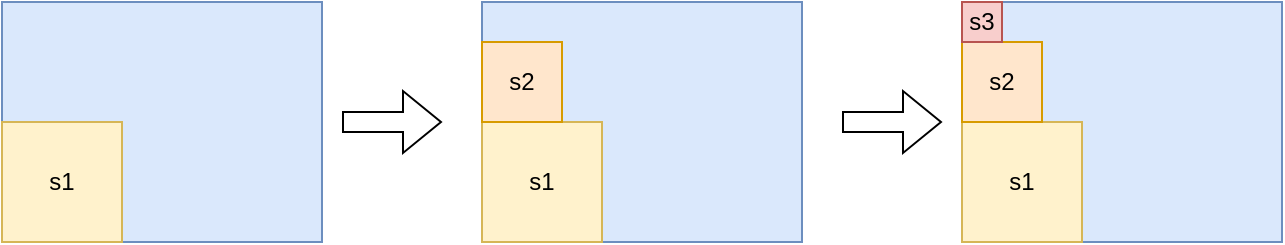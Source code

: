 <mxfile version="20.2.3" type="device"><diagram id="OV-DbWQfnvlYGo3W37bx" name="第 1 页"><mxGraphModel dx="813" dy="502" grid="1" gridSize="10" guides="1" tooltips="1" connect="1" arrows="1" fold="1" page="1" pageScale="1" pageWidth="827" pageHeight="1169" math="0" shadow="0"><root><mxCell id="0"/><mxCell id="1" parent="0"/><mxCell id="HCgGNbFgJ8fnxZtsGyEu-1" value="" style="rounded=0;whiteSpace=wrap;html=1;fillColor=#dae8fc;strokeColor=#6c8ebf;" vertex="1" parent="1"><mxGeometry x="40" y="160" width="160" height="120" as="geometry"/></mxCell><mxCell id="HCgGNbFgJ8fnxZtsGyEu-2" value="s1" style="whiteSpace=wrap;html=1;aspect=fixed;fillColor=#fff2cc;strokeColor=#d6b656;" vertex="1" parent="1"><mxGeometry x="40" y="220" width="60" height="60" as="geometry"/></mxCell><mxCell id="HCgGNbFgJ8fnxZtsGyEu-3" value="" style="rounded=0;whiteSpace=wrap;html=1;fillColor=#dae8fc;strokeColor=#6c8ebf;" vertex="1" parent="1"><mxGeometry x="280" y="160" width="160" height="120" as="geometry"/></mxCell><mxCell id="HCgGNbFgJ8fnxZtsGyEu-5" value="s1" style="whiteSpace=wrap;html=1;aspect=fixed;fillColor=#fff2cc;strokeColor=#d6b656;" vertex="1" parent="1"><mxGeometry x="280" y="220" width="60" height="60" as="geometry"/></mxCell><mxCell id="HCgGNbFgJ8fnxZtsGyEu-6" value="s2" style="whiteSpace=wrap;html=1;aspect=fixed;fillColor=#ffe6cc;strokeColor=#d79b00;" vertex="1" parent="1"><mxGeometry x="280" y="180" width="40" height="40" as="geometry"/></mxCell><mxCell id="HCgGNbFgJ8fnxZtsGyEu-7" value="" style="rounded=0;whiteSpace=wrap;html=1;fillColor=#dae8fc;strokeColor=#6c8ebf;" vertex="1" parent="1"><mxGeometry x="520" y="160" width="160" height="120" as="geometry"/></mxCell><mxCell id="HCgGNbFgJ8fnxZtsGyEu-8" value="s1" style="whiteSpace=wrap;html=1;aspect=fixed;fillColor=#fff2cc;strokeColor=#d6b656;" vertex="1" parent="1"><mxGeometry x="520" y="220" width="60" height="60" as="geometry"/></mxCell><mxCell id="HCgGNbFgJ8fnxZtsGyEu-9" value="s2" style="whiteSpace=wrap;html=1;aspect=fixed;fillColor=#ffe6cc;strokeColor=#d79b00;" vertex="1" parent="1"><mxGeometry x="520" y="180" width="40" height="40" as="geometry"/></mxCell><mxCell id="HCgGNbFgJ8fnxZtsGyEu-10" value="s3" style="whiteSpace=wrap;html=1;aspect=fixed;fillColor=#f8cecc;strokeColor=#b85450;" vertex="1" parent="1"><mxGeometry x="520" y="160" width="20" height="20" as="geometry"/></mxCell><mxCell id="HCgGNbFgJ8fnxZtsGyEu-11" value="" style="shape=flexArrow;endArrow=classic;html=1;rounded=0;" edge="1" parent="1"><mxGeometry width="50" height="50" relative="1" as="geometry"><mxPoint x="210" y="220" as="sourcePoint"/><mxPoint x="260" y="220" as="targetPoint"/></mxGeometry></mxCell><mxCell id="HCgGNbFgJ8fnxZtsGyEu-15" value="" style="shape=flexArrow;endArrow=classic;html=1;rounded=0;" edge="1" parent="1"><mxGeometry width="50" height="50" relative="1" as="geometry"><mxPoint x="460" y="220" as="sourcePoint"/><mxPoint x="510" y="220" as="targetPoint"/></mxGeometry></mxCell></root></mxGraphModel></diagram></mxfile>